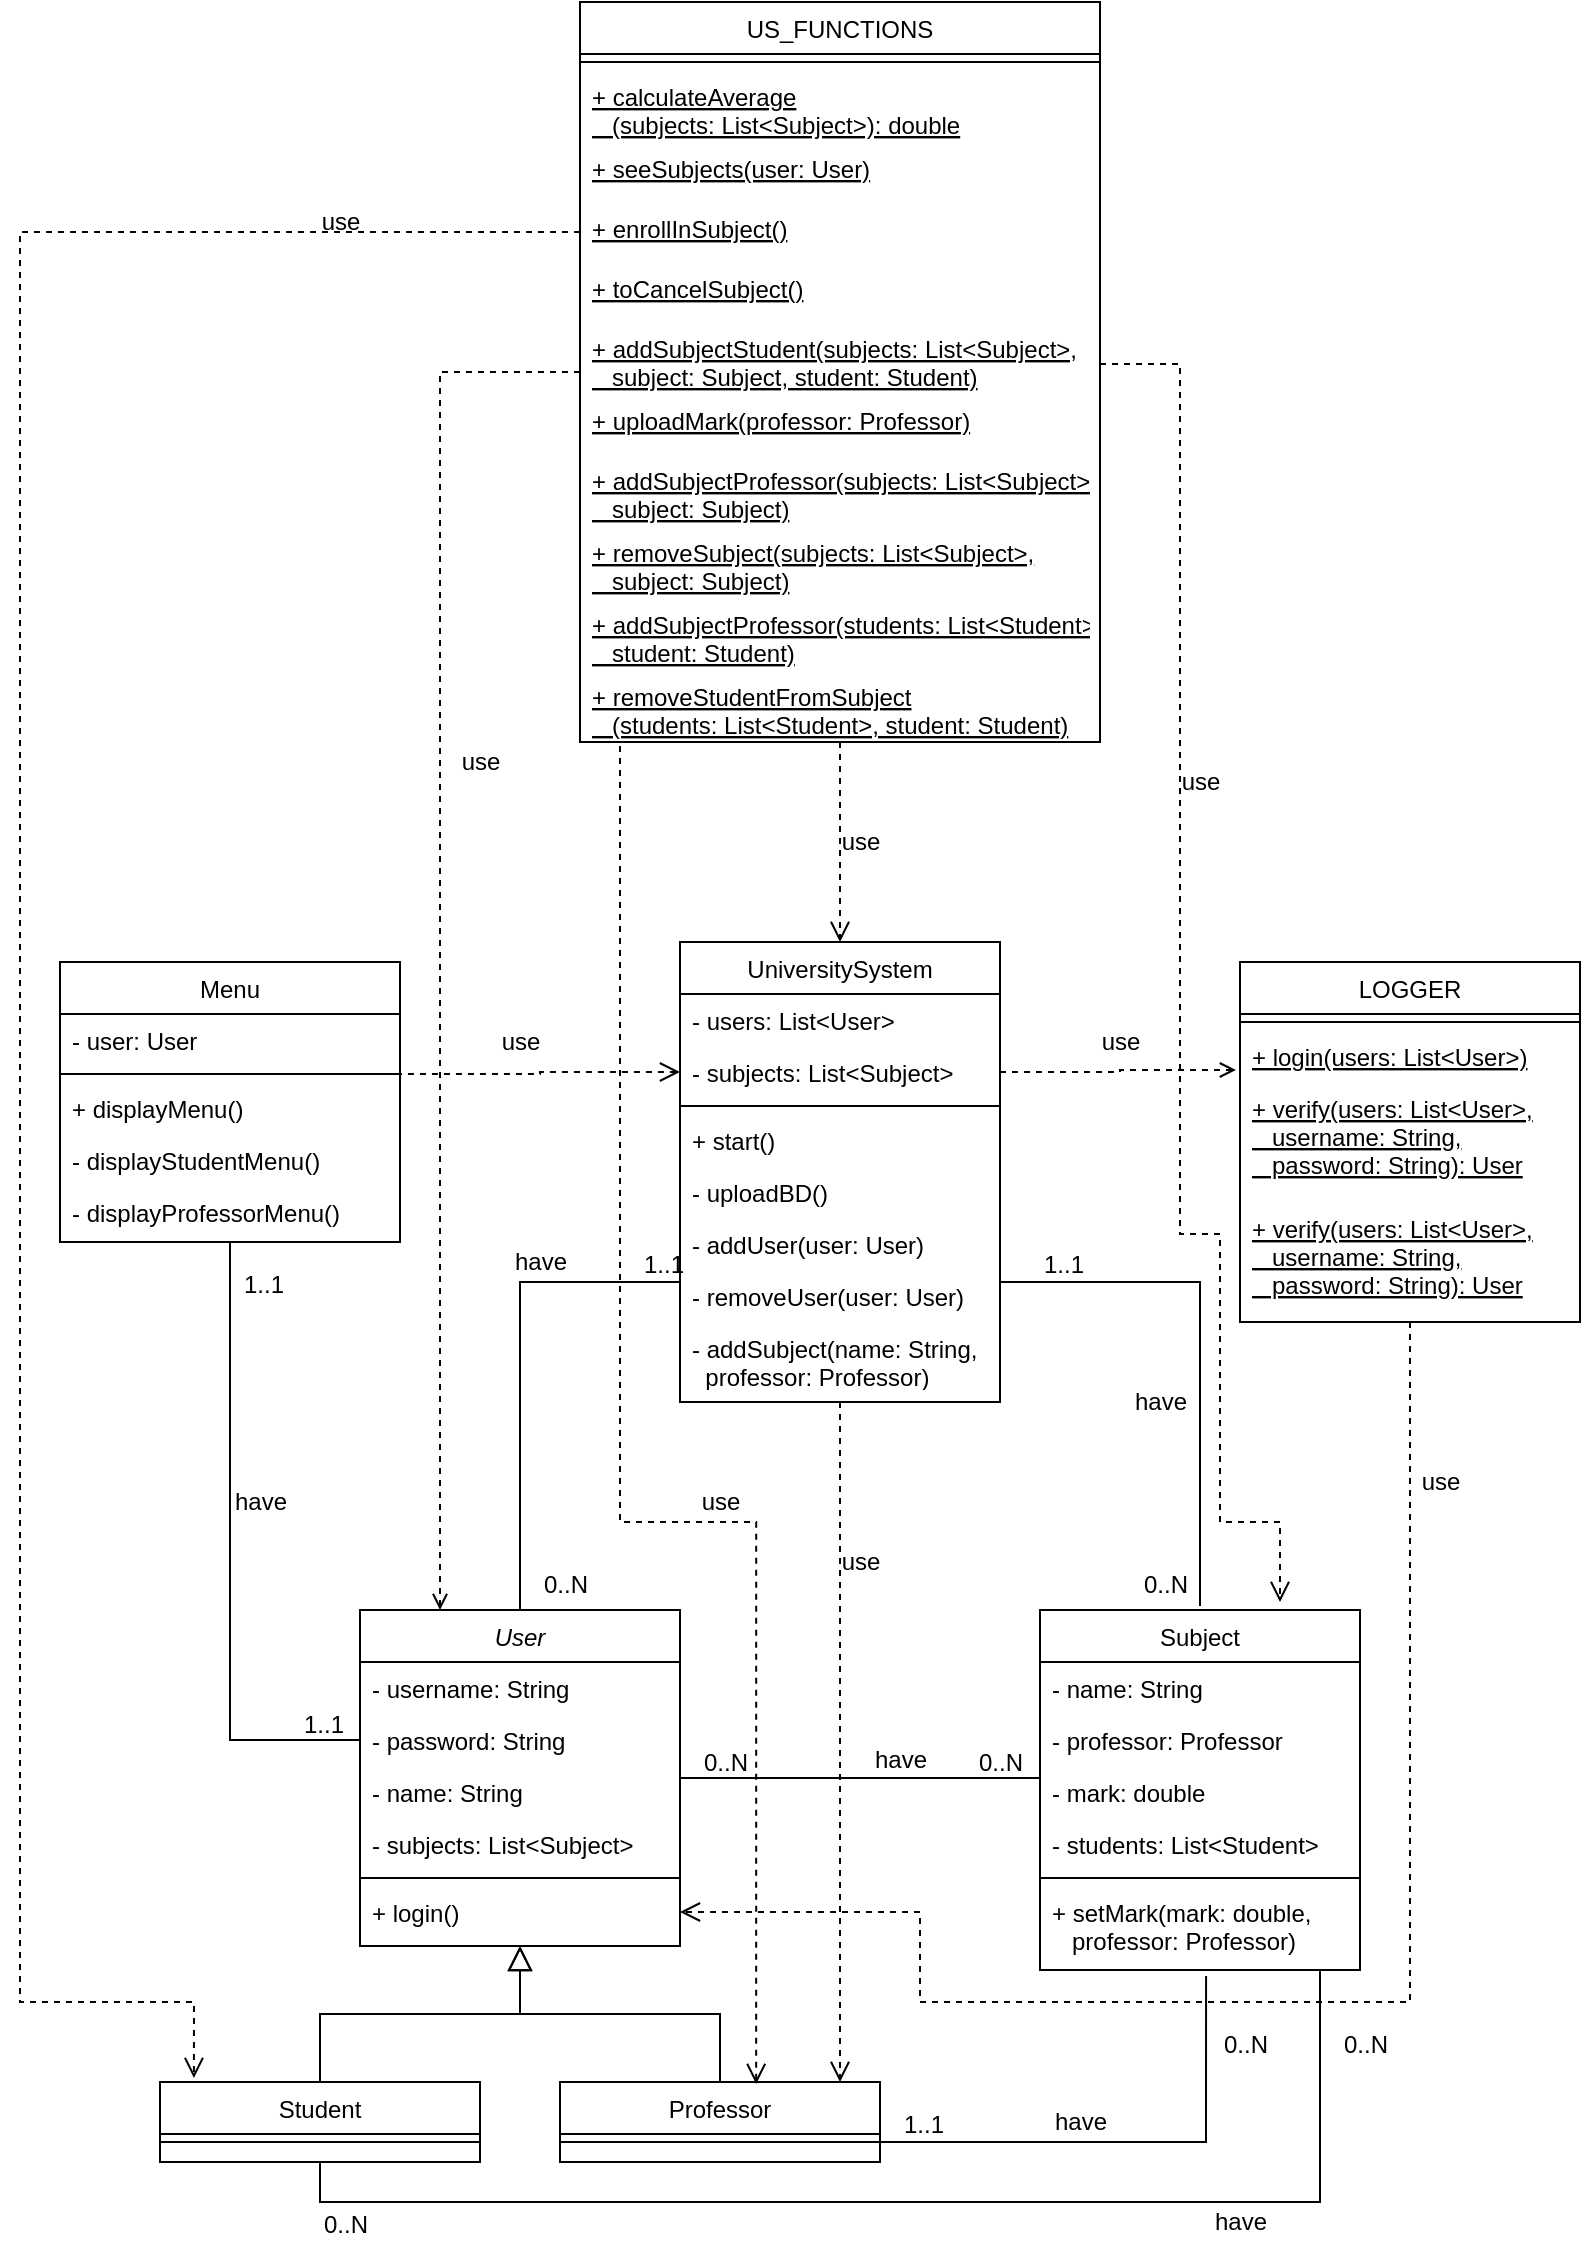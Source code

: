 <mxfile version="20.8.16" type="device"><diagram id="C5RBs43oDa-KdzZeNtuy" name="Page-1"><mxGraphModel dx="1418" dy="868" grid="1" gridSize="10" guides="1" tooltips="1" connect="1" arrows="1" fold="1" page="1" pageScale="1" pageWidth="827" pageHeight="1169" math="0" shadow="0"><root><mxCell id="WIyWlLk6GJQsqaUBKTNV-0"/><mxCell id="WIyWlLk6GJQsqaUBKTNV-1" parent="WIyWlLk6GJQsqaUBKTNV-0"/><mxCell id="zkfFHV4jXpPFQw0GAbJ--0" value="User" style="swimlane;fontStyle=2;align=center;verticalAlign=top;childLayout=stackLayout;horizontal=1;startSize=26;horizontalStack=0;resizeParent=1;resizeLast=0;collapsible=1;marginBottom=0;rounded=0;shadow=0;strokeWidth=1;" parent="WIyWlLk6GJQsqaUBKTNV-1" vertex="1"><mxGeometry x="200" y="844" width="160" height="168" as="geometry"><mxRectangle x="230" y="140" width="160" height="26" as="alternateBounds"/></mxGeometry></mxCell><mxCell id="zkfFHV4jXpPFQw0GAbJ--1" value="- username: String" style="text;align=left;verticalAlign=top;spacingLeft=4;spacingRight=4;overflow=hidden;rotatable=0;points=[[0,0.5],[1,0.5]];portConstraint=eastwest;" parent="zkfFHV4jXpPFQw0GAbJ--0" vertex="1"><mxGeometry y="26" width="160" height="26" as="geometry"/></mxCell><mxCell id="zkfFHV4jXpPFQw0GAbJ--2" value="- password: String" style="text;align=left;verticalAlign=top;spacingLeft=4;spacingRight=4;overflow=hidden;rotatable=0;points=[[0,0.5],[1,0.5]];portConstraint=eastwest;rounded=0;shadow=0;html=0;" parent="zkfFHV4jXpPFQw0GAbJ--0" vertex="1"><mxGeometry y="52" width="160" height="26" as="geometry"/></mxCell><mxCell id="zkfFHV4jXpPFQw0GAbJ--3" value="- name: String&#10;" style="text;align=left;verticalAlign=top;spacingLeft=4;spacingRight=4;overflow=hidden;rotatable=0;points=[[0,0.5],[1,0.5]];portConstraint=eastwest;rounded=0;shadow=0;html=0;" parent="zkfFHV4jXpPFQw0GAbJ--0" vertex="1"><mxGeometry y="78" width="160" height="26" as="geometry"/></mxCell><mxCell id="6Bxnrk5B4uV-XlwCkFkn-5" value="- subjects: List&lt;Subject&gt;&#10;" style="text;align=left;verticalAlign=top;spacingLeft=4;spacingRight=4;overflow=hidden;rotatable=0;points=[[0,0.5],[1,0.5]];portConstraint=eastwest;rounded=0;shadow=0;html=0;" parent="zkfFHV4jXpPFQw0GAbJ--0" vertex="1"><mxGeometry y="104" width="160" height="26" as="geometry"/></mxCell><mxCell id="6Bxnrk5B4uV-XlwCkFkn-3" value="" style="line;html=1;strokeWidth=1;align=left;verticalAlign=middle;spacingTop=-1;spacingLeft=3;spacingRight=3;rotatable=0;labelPosition=right;points=[];portConstraint=eastwest;" parent="zkfFHV4jXpPFQw0GAbJ--0" vertex="1"><mxGeometry y="130" width="160" height="8" as="geometry"/></mxCell><mxCell id="6Bxnrk5B4uV-XlwCkFkn-6" value="+ login()" style="text;align=left;verticalAlign=top;spacingLeft=4;spacingRight=4;overflow=hidden;rotatable=0;points=[[0,0.5],[1,0.5]];portConstraint=eastwest;rounded=0;shadow=0;html=0;" parent="zkfFHV4jXpPFQw0GAbJ--0" vertex="1"><mxGeometry y="138" width="160" height="26" as="geometry"/></mxCell><mxCell id="zkfFHV4jXpPFQw0GAbJ--6" value="Student" style="swimlane;fontStyle=0;align=center;verticalAlign=top;childLayout=stackLayout;horizontal=1;startSize=26;horizontalStack=0;resizeParent=1;resizeLast=0;collapsible=1;marginBottom=0;rounded=0;shadow=0;strokeWidth=1;" parent="WIyWlLk6GJQsqaUBKTNV-1" vertex="1"><mxGeometry x="100" y="1080" width="160" height="40" as="geometry"><mxRectangle x="130" y="380" width="160" height="26" as="alternateBounds"/></mxGeometry></mxCell><mxCell id="zkfFHV4jXpPFQw0GAbJ--9" value="" style="line;html=1;strokeWidth=1;align=left;verticalAlign=middle;spacingTop=-1;spacingLeft=3;spacingRight=3;rotatable=0;labelPosition=right;points=[];portConstraint=eastwest;" parent="zkfFHV4jXpPFQw0GAbJ--6" vertex="1"><mxGeometry y="26" width="160" height="8" as="geometry"/></mxCell><mxCell id="zkfFHV4jXpPFQw0GAbJ--12" value="" style="endArrow=block;endSize=10;endFill=0;shadow=0;strokeWidth=1;rounded=0;edgeStyle=elbowEdgeStyle;elbow=vertical;" parent="WIyWlLk6GJQsqaUBKTNV-1" source="zkfFHV4jXpPFQw0GAbJ--6" target="zkfFHV4jXpPFQw0GAbJ--0" edge="1"><mxGeometry width="160" relative="1" as="geometry"><mxPoint x="200" y="963" as="sourcePoint"/><mxPoint x="200" y="963" as="targetPoint"/></mxGeometry></mxCell><mxCell id="zkfFHV4jXpPFQw0GAbJ--13" value="Professor" style="swimlane;fontStyle=0;align=center;verticalAlign=top;childLayout=stackLayout;horizontal=1;startSize=26;horizontalStack=0;resizeParent=1;resizeLast=0;collapsible=1;marginBottom=0;rounded=0;shadow=0;strokeWidth=1;" parent="WIyWlLk6GJQsqaUBKTNV-1" vertex="1"><mxGeometry x="300" y="1080" width="160" height="40" as="geometry"><mxRectangle x="340" y="380" width="170" height="26" as="alternateBounds"/></mxGeometry></mxCell><mxCell id="zkfFHV4jXpPFQw0GAbJ--15" value="" style="line;html=1;strokeWidth=1;align=left;verticalAlign=middle;spacingTop=-1;spacingLeft=3;spacingRight=3;rotatable=0;labelPosition=right;points=[];portConstraint=eastwest;" parent="zkfFHV4jXpPFQw0GAbJ--13" vertex="1"><mxGeometry y="26" width="160" height="8" as="geometry"/></mxCell><mxCell id="zkfFHV4jXpPFQw0GAbJ--16" value="" style="endArrow=block;endSize=10;endFill=0;shadow=0;strokeWidth=1;rounded=0;edgeStyle=elbowEdgeStyle;elbow=vertical;" parent="WIyWlLk6GJQsqaUBKTNV-1" source="zkfFHV4jXpPFQw0GAbJ--13" target="zkfFHV4jXpPFQw0GAbJ--0" edge="1"><mxGeometry width="160" relative="1" as="geometry"><mxPoint x="210" y="1133" as="sourcePoint"/><mxPoint x="310" y="1031" as="targetPoint"/></mxGeometry></mxCell><mxCell id="WGn4PvrAfzafkEVFUzkU-95" style="edgeStyle=orthogonalEdgeStyle;rounded=0;orthogonalLoop=1;jettySize=auto;html=1;entryX=1;entryY=0.75;entryDx=0;entryDy=0;strokeWidth=1;endArrow=none;endFill=0;endSize=8;exitX=0.519;exitY=1.071;exitDx=0;exitDy=0;exitPerimeter=0;" parent="WIyWlLk6GJQsqaUBKTNV-1" source="WGn4PvrAfzafkEVFUzkU-47" target="zkfFHV4jXpPFQw0GAbJ--13" edge="1"><mxGeometry relative="1" as="geometry"><Array as="points"><mxPoint x="623" y="1110"/></Array></mxGeometry></mxCell><mxCell id="WGn4PvrAfzafkEVFUzkU-98" style="edgeStyle=orthogonalEdgeStyle;rounded=0;orthogonalLoop=1;jettySize=auto;html=1;entryX=0.5;entryY=1;entryDx=0;entryDy=0;strokeWidth=1;endArrow=none;endFill=0;endSize=8;" parent="WIyWlLk6GJQsqaUBKTNV-1" source="zkfFHV4jXpPFQw0GAbJ--17" target="zkfFHV4jXpPFQw0GAbJ--6" edge="1"><mxGeometry relative="1" as="geometry"><Array as="points"><mxPoint x="680" y="1140"/><mxPoint x="180" y="1140"/></Array></mxGeometry></mxCell><mxCell id="zkfFHV4jXpPFQw0GAbJ--17" value="Subject" style="swimlane;fontStyle=0;align=center;verticalAlign=top;childLayout=stackLayout;horizontal=1;startSize=26;horizontalStack=0;resizeParent=1;resizeLast=0;collapsible=1;marginBottom=0;rounded=0;shadow=0;strokeWidth=1;" parent="WIyWlLk6GJQsqaUBKTNV-1" vertex="1"><mxGeometry x="540" y="844" width="160" height="180" as="geometry"><mxRectangle x="550" y="140" width="160" height="26" as="alternateBounds"/></mxGeometry></mxCell><mxCell id="6Bxnrk5B4uV-XlwCkFkn-8" value="- name: String&#10;" style="text;align=left;verticalAlign=top;spacingLeft=4;spacingRight=4;overflow=hidden;rotatable=0;points=[[0,0.5],[1,0.5]];portConstraint=eastwest;rounded=0;shadow=0;html=0;" parent="zkfFHV4jXpPFQw0GAbJ--17" vertex="1"><mxGeometry y="26" width="160" height="26" as="geometry"/></mxCell><mxCell id="6Bxnrk5B4uV-XlwCkFkn-9" value="- professor: Professor" style="text;align=left;verticalAlign=top;spacingLeft=4;spacingRight=4;overflow=hidden;rotatable=0;points=[[0,0.5],[1,0.5]];portConstraint=eastwest;rounded=0;shadow=0;html=0;" parent="zkfFHV4jXpPFQw0GAbJ--17" vertex="1"><mxGeometry y="52" width="160" height="26" as="geometry"/></mxCell><mxCell id="6Bxnrk5B4uV-XlwCkFkn-11" value="- mark: double&#10;" style="text;align=left;verticalAlign=top;spacingLeft=4;spacingRight=4;overflow=hidden;rotatable=0;points=[[0,0.5],[1,0.5]];portConstraint=eastwest;rounded=0;shadow=0;html=0;" parent="zkfFHV4jXpPFQw0GAbJ--17" vertex="1"><mxGeometry y="78" width="160" height="26" as="geometry"/></mxCell><mxCell id="6Bxnrk5B4uV-XlwCkFkn-10" value="- students: List&lt;Student&gt;&#10;" style="text;align=left;verticalAlign=top;spacingLeft=4;spacingRight=4;overflow=hidden;rotatable=0;points=[[0,0.5],[1,0.5]];portConstraint=eastwest;rounded=0;shadow=0;html=0;" parent="zkfFHV4jXpPFQw0GAbJ--17" vertex="1"><mxGeometry y="104" width="160" height="26" as="geometry"/></mxCell><mxCell id="zkfFHV4jXpPFQw0GAbJ--23" value="" style="line;html=1;strokeWidth=1;align=left;verticalAlign=middle;spacingTop=-1;spacingLeft=3;spacingRight=3;rotatable=0;labelPosition=right;points=[];portConstraint=eastwest;" parent="zkfFHV4jXpPFQw0GAbJ--17" vertex="1"><mxGeometry y="130" width="160" height="8" as="geometry"/></mxCell><mxCell id="WGn4PvrAfzafkEVFUzkU-47" value="+ setMark(mark: double,&#10;   professor: Professor)" style="text;align=left;verticalAlign=top;spacingLeft=4;spacingRight=4;overflow=hidden;rotatable=0;points=[[0,0.5],[1,0.5]];portConstraint=eastwest;rounded=0;shadow=0;html=0;" parent="zkfFHV4jXpPFQw0GAbJ--17" vertex="1"><mxGeometry y="138" width="160" height="42" as="geometry"/></mxCell><mxCell id="zkfFHV4jXpPFQw0GAbJ--26" value="" style="endArrow=none;shadow=0;strokeWidth=1;rounded=0;endFill=0;edgeStyle=elbowEdgeStyle;elbow=vertical;" parent="WIyWlLk6GJQsqaUBKTNV-1" source="zkfFHV4jXpPFQw0GAbJ--0" target="zkfFHV4jXpPFQw0GAbJ--17" edge="1"><mxGeometry x="0.5" y="41" relative="1" as="geometry"><mxPoint x="380" y="952" as="sourcePoint"/><mxPoint x="540" y="952" as="targetPoint"/><mxPoint x="-40" y="32" as="offset"/></mxGeometry></mxCell><mxCell id="zkfFHV4jXpPFQw0GAbJ--27" value="0..N" style="resizable=0;align=left;verticalAlign=bottom;labelBackgroundColor=none;fontSize=12;" parent="zkfFHV4jXpPFQw0GAbJ--26" connectable="0" vertex="1"><mxGeometry x="-1" relative="1" as="geometry"><mxPoint x="10" y="1" as="offset"/></mxGeometry></mxCell><mxCell id="zkfFHV4jXpPFQw0GAbJ--28" value="0..N" style="resizable=0;align=right;verticalAlign=bottom;labelBackgroundColor=none;fontSize=12;" parent="zkfFHV4jXpPFQw0GAbJ--26" connectable="0" vertex="1"><mxGeometry x="1" relative="1" as="geometry"><mxPoint x="-7" y="1" as="offset"/></mxGeometry></mxCell><mxCell id="zkfFHV4jXpPFQw0GAbJ--29" value="have" style="text;html=1;resizable=0;points=[];;align=center;verticalAlign=middle;labelBackgroundColor=none;rounded=0;shadow=0;strokeWidth=1;fontSize=12;" parent="zkfFHV4jXpPFQw0GAbJ--26" vertex="1" connectable="0"><mxGeometry x="0.5" y="49" relative="1" as="geometry"><mxPoint x="-25" y="40" as="offset"/></mxGeometry></mxCell><mxCell id="WGn4PvrAfzafkEVFUzkU-50" style="edgeStyle=orthogonalEdgeStyle;rounded=0;orthogonalLoop=1;jettySize=auto;html=1;endArrow=none;endFill=0;" parent="WIyWlLk6GJQsqaUBKTNV-1" source="WGn4PvrAfzafkEVFUzkU-0" target="zkfFHV4jXpPFQw0GAbJ--0" edge="1"><mxGeometry relative="1" as="geometry"><Array as="points"><mxPoint x="280" y="680"/></Array></mxGeometry></mxCell><mxCell id="WGn4PvrAfzafkEVFUzkU-51" style="edgeStyle=orthogonalEdgeStyle;rounded=0;orthogonalLoop=1;jettySize=auto;html=1;endArrow=none;endFill=0;" parent="WIyWlLk6GJQsqaUBKTNV-1" source="WGn4PvrAfzafkEVFUzkU-0" edge="1"><mxGeometry relative="1" as="geometry"><mxPoint x="620" y="842" as="targetPoint"/><Array as="points"><mxPoint x="620" y="680"/><mxPoint x="620" y="842"/></Array></mxGeometry></mxCell><mxCell id="WGn4PvrAfzafkEVFUzkU-80" style="edgeStyle=orthogonalEdgeStyle;rounded=0;orthogonalLoop=1;jettySize=auto;html=1;endArrow=open;endFill=0;dashed=1;endSize=8;" parent="WIyWlLk6GJQsqaUBKTNV-1" source="WGn4PvrAfzafkEVFUzkU-0" edge="1"><mxGeometry relative="1" as="geometry"><mxPoint x="440" y="1080" as="targetPoint"/></mxGeometry></mxCell><mxCell id="WGn4PvrAfzafkEVFUzkU-0" value="UniversitySystem" style="swimlane;fontStyle=0;align=center;verticalAlign=top;childLayout=stackLayout;horizontal=1;startSize=26;horizontalStack=0;resizeParent=1;resizeLast=0;collapsible=1;marginBottom=0;rounded=0;shadow=0;strokeWidth=1;" parent="WIyWlLk6GJQsqaUBKTNV-1" vertex="1"><mxGeometry x="360" y="510" width="160" height="230" as="geometry"><mxRectangle x="550" y="140" width="160" height="26" as="alternateBounds"/></mxGeometry></mxCell><mxCell id="WGn4PvrAfzafkEVFUzkU-1" value="- users: List&lt;User&gt;&#10;" style="text;align=left;verticalAlign=top;spacingLeft=4;spacingRight=4;overflow=hidden;rotatable=0;points=[[0,0.5],[1,0.5]];portConstraint=eastwest;rounded=0;shadow=0;html=0;" parent="WGn4PvrAfzafkEVFUzkU-0" vertex="1"><mxGeometry y="26" width="160" height="26" as="geometry"/></mxCell><mxCell id="WGn4PvrAfzafkEVFUzkU-4" value="- subjects: List&lt;Subject&gt;&#10;" style="text;align=left;verticalAlign=top;spacingLeft=4;spacingRight=4;overflow=hidden;rotatable=0;points=[[0,0.5],[1,0.5]];portConstraint=eastwest;rounded=0;shadow=0;html=0;" parent="WGn4PvrAfzafkEVFUzkU-0" vertex="1"><mxGeometry y="52" width="160" height="26" as="geometry"/></mxCell><mxCell id="WGn4PvrAfzafkEVFUzkU-5" value="" style="line;html=1;strokeWidth=1;align=left;verticalAlign=middle;spacingTop=-1;spacingLeft=3;spacingRight=3;rotatable=0;labelPosition=right;points=[];portConstraint=eastwest;" parent="WGn4PvrAfzafkEVFUzkU-0" vertex="1"><mxGeometry y="78" width="160" height="8" as="geometry"/></mxCell><mxCell id="WGn4PvrAfzafkEVFUzkU-6" value="+ start()" style="text;align=left;verticalAlign=top;spacingLeft=4;spacingRight=4;overflow=hidden;rotatable=0;points=[[0,0.5],[1,0.5]];portConstraint=eastwest;rounded=0;shadow=0;html=0;" parent="WGn4PvrAfzafkEVFUzkU-0" vertex="1"><mxGeometry y="86" width="160" height="26" as="geometry"/></mxCell><mxCell id="WGn4PvrAfzafkEVFUzkU-7" value="- uploadBD()" style="text;align=left;verticalAlign=top;spacingLeft=4;spacingRight=4;overflow=hidden;rotatable=0;points=[[0,0.5],[1,0.5]];portConstraint=eastwest;rounded=0;shadow=0;html=0;" parent="WGn4PvrAfzafkEVFUzkU-0" vertex="1"><mxGeometry y="112" width="160" height="26" as="geometry"/></mxCell><mxCell id="WGn4PvrAfzafkEVFUzkU-8" value="- addUser(user: User)" style="text;align=left;verticalAlign=top;spacingLeft=4;spacingRight=4;overflow=hidden;rotatable=0;points=[[0,0.5],[1,0.5]];portConstraint=eastwest;rounded=0;shadow=0;html=0;" parent="WGn4PvrAfzafkEVFUzkU-0" vertex="1"><mxGeometry y="138" width="160" height="26" as="geometry"/></mxCell><mxCell id="WGn4PvrAfzafkEVFUzkU-9" value="- removeUser(user: User)" style="text;align=left;verticalAlign=top;spacingLeft=4;spacingRight=4;overflow=hidden;rotatable=0;points=[[0,0.5],[1,0.5]];portConstraint=eastwest;rounded=0;shadow=0;html=0;" parent="WGn4PvrAfzafkEVFUzkU-0" vertex="1"><mxGeometry y="164" width="160" height="26" as="geometry"/></mxCell><mxCell id="WGn4PvrAfzafkEVFUzkU-10" value="- addSubject(name: String, &#10;  professor: Professor)" style="text;align=left;verticalAlign=top;spacingLeft=4;spacingRight=4;overflow=hidden;rotatable=0;points=[[0,0.5],[1,0.5]];portConstraint=eastwest;rounded=0;shadow=0;html=0;" parent="WGn4PvrAfzafkEVFUzkU-0" vertex="1"><mxGeometry y="190" width="160" height="30" as="geometry"/></mxCell><mxCell id="WGn4PvrAfzafkEVFUzkU-59" style="edgeStyle=orthogonalEdgeStyle;rounded=0;orthogonalLoop=1;jettySize=auto;html=1;dashed=1;endArrow=open;endFill=0;endSize=8;" parent="WIyWlLk6GJQsqaUBKTNV-1" source="WGn4PvrAfzafkEVFUzkU-11" target="WGn4PvrAfzafkEVFUzkU-0" edge="1"><mxGeometry relative="1" as="geometry"/></mxCell><mxCell id="WGn4PvrAfzafkEVFUzkU-65" style="edgeStyle=orthogonalEdgeStyle;rounded=0;orthogonalLoop=1;jettySize=auto;html=1;entryX=0.25;entryY=0;entryDx=0;entryDy=0;dashed=1;endArrow=open;endFill=0;" parent="WIyWlLk6GJQsqaUBKTNV-1" source="WGn4PvrAfzafkEVFUzkU-11" target="zkfFHV4jXpPFQw0GAbJ--0" edge="1"><mxGeometry relative="1" as="geometry"><Array as="points"><mxPoint x="240" y="225"/></Array></mxGeometry></mxCell><mxCell id="WGn4PvrAfzafkEVFUzkU-11" value="US_FUNCTIONS" style="swimlane;fontStyle=0;align=center;verticalAlign=top;childLayout=stackLayout;horizontal=1;startSize=26;horizontalStack=0;resizeParent=1;resizeLast=0;collapsible=1;marginBottom=0;rounded=0;shadow=0;strokeWidth=1;" parent="WIyWlLk6GJQsqaUBKTNV-1" vertex="1"><mxGeometry x="310" y="40" width="260" height="370" as="geometry"><mxRectangle x="550" y="140" width="160" height="26" as="alternateBounds"/></mxGeometry></mxCell><mxCell id="WGn4PvrAfzafkEVFUzkU-14" value="" style="line;html=1;strokeWidth=1;align=left;verticalAlign=middle;spacingTop=-1;spacingLeft=3;spacingRight=3;rotatable=0;labelPosition=right;points=[];portConstraint=eastwest;" parent="WGn4PvrAfzafkEVFUzkU-11" vertex="1"><mxGeometry y="26" width="260" height="8" as="geometry"/></mxCell><mxCell id="WGn4PvrAfzafkEVFUzkU-15" value="+ calculateAverage&#10;   (subjects: List&lt;Subject&gt;): double" style="text;align=left;verticalAlign=top;spacingLeft=4;spacingRight=4;overflow=hidden;rotatable=0;points=[[0,0.5],[1,0.5]];portConstraint=eastwest;rounded=0;shadow=0;html=0;fontStyle=4" parent="WGn4PvrAfzafkEVFUzkU-11" vertex="1"><mxGeometry y="34" width="260" height="36" as="geometry"/></mxCell><mxCell id="WGn4PvrAfzafkEVFUzkU-38" value="+ seeSubjects(user: User)" style="text;align=left;verticalAlign=top;spacingLeft=4;spacingRight=4;overflow=hidden;rotatable=0;points=[[0,0.5],[1,0.5]];portConstraint=eastwest;rounded=0;shadow=0;html=0;fontStyle=4" parent="WGn4PvrAfzafkEVFUzkU-11" vertex="1"><mxGeometry y="70" width="260" height="30" as="geometry"/></mxCell><mxCell id="WGn4PvrAfzafkEVFUzkU-39" value="+ enrollInSubject()" style="text;align=left;verticalAlign=top;spacingLeft=4;spacingRight=4;overflow=hidden;rotatable=0;points=[[0,0.5],[1,0.5]];portConstraint=eastwest;rounded=0;shadow=0;html=0;fontStyle=4" parent="WGn4PvrAfzafkEVFUzkU-11" vertex="1"><mxGeometry y="100" width="260" height="30" as="geometry"/></mxCell><mxCell id="WGn4PvrAfzafkEVFUzkU-40" value="+ toCancelSubject()" style="text;align=left;verticalAlign=top;spacingLeft=4;spacingRight=4;overflow=hidden;rotatable=0;points=[[0,0.5],[1,0.5]];portConstraint=eastwest;rounded=0;shadow=0;html=0;fontStyle=4" parent="WGn4PvrAfzafkEVFUzkU-11" vertex="1"><mxGeometry y="130" width="260" height="30" as="geometry"/></mxCell><mxCell id="WGn4PvrAfzafkEVFUzkU-41" value="+ addSubjectStudent(subjects: List&lt;Subject&gt;,&#10;   subject: Subject, student: Student)" style="text;align=left;verticalAlign=top;spacingLeft=4;spacingRight=4;overflow=hidden;rotatable=0;points=[[0,0.5],[1,0.5]];portConstraint=eastwest;rounded=0;shadow=0;html=0;fontStyle=4" parent="WGn4PvrAfzafkEVFUzkU-11" vertex="1"><mxGeometry y="160" width="260" height="36" as="geometry"/></mxCell><mxCell id="WGn4PvrAfzafkEVFUzkU-42" value="+ uploadMark(professor: Professor)" style="text;align=left;verticalAlign=top;spacingLeft=4;spacingRight=4;overflow=hidden;rotatable=0;points=[[0,0.5],[1,0.5]];portConstraint=eastwest;rounded=0;shadow=0;html=0;fontStyle=4" parent="WGn4PvrAfzafkEVFUzkU-11" vertex="1"><mxGeometry y="196" width="260" height="30" as="geometry"/></mxCell><mxCell id="WGn4PvrAfzafkEVFUzkU-43" value="+ addSubjectProfessor(subjects: List&lt;Subject&gt;,&#10;   subject: Subject)" style="text;align=left;verticalAlign=top;spacingLeft=4;spacingRight=4;overflow=hidden;rotatable=0;points=[[0,0.5],[1,0.5]];portConstraint=eastwest;rounded=0;shadow=0;html=0;fontStyle=4" parent="WGn4PvrAfzafkEVFUzkU-11" vertex="1"><mxGeometry y="226" width="260" height="36" as="geometry"/></mxCell><mxCell id="WGn4PvrAfzafkEVFUzkU-45" value="+ removeSubject(subjects: List&lt;Subject&gt;,&#10;   subject: Subject)" style="text;align=left;verticalAlign=top;spacingLeft=4;spacingRight=4;overflow=hidden;rotatable=0;points=[[0,0.5],[1,0.5]];portConstraint=eastwest;rounded=0;shadow=0;html=0;fontStyle=4" parent="WGn4PvrAfzafkEVFUzkU-11" vertex="1"><mxGeometry y="262" width="260" height="36" as="geometry"/></mxCell><mxCell id="WGn4PvrAfzafkEVFUzkU-44" value="+ addSubjectProfessor(students: List&lt;Student&gt;,&#10;   student: Student)" style="text;align=left;verticalAlign=top;spacingLeft=4;spacingRight=4;overflow=hidden;rotatable=0;points=[[0,0.5],[1,0.5]];portConstraint=eastwest;rounded=0;shadow=0;html=0;fontStyle=4" parent="WGn4PvrAfzafkEVFUzkU-11" vertex="1"><mxGeometry y="298" width="260" height="36" as="geometry"/></mxCell><mxCell id="WGn4PvrAfzafkEVFUzkU-46" value="+ removeStudentFromSubject&#10;   (students: List&lt;Student&gt;, student: Student)" style="text;align=left;verticalAlign=top;spacingLeft=4;spacingRight=4;overflow=hidden;rotatable=0;points=[[0,0.5],[1,0.5]];portConstraint=eastwest;rounded=0;shadow=0;html=0;fontStyle=4" parent="WGn4PvrAfzafkEVFUzkU-11" vertex="1"><mxGeometry y="334" width="260" height="36" as="geometry"/></mxCell><mxCell id="WGn4PvrAfzafkEVFUzkU-93" style="edgeStyle=orthogonalEdgeStyle;rounded=0;orthogonalLoop=1;jettySize=auto;html=1;entryX=1;entryY=0.5;entryDx=0;entryDy=0;dashed=1;strokeWidth=1;endArrow=open;endFill=0;endSize=8;" parent="WIyWlLk6GJQsqaUBKTNV-1" source="WGn4PvrAfzafkEVFUzkU-21" target="6Bxnrk5B4uV-XlwCkFkn-6" edge="1"><mxGeometry relative="1" as="geometry"><Array as="points"><mxPoint x="725" y="1040"/><mxPoint x="480" y="1040"/><mxPoint x="480" y="995"/></Array></mxGeometry></mxCell><mxCell id="WGn4PvrAfzafkEVFUzkU-21" value="LOGGER" style="swimlane;fontStyle=0;align=center;verticalAlign=top;childLayout=stackLayout;horizontal=1;startSize=26;horizontalStack=0;resizeParent=1;resizeLast=0;collapsible=1;marginBottom=0;rounded=0;shadow=0;strokeWidth=1;" parent="WIyWlLk6GJQsqaUBKTNV-1" vertex="1"><mxGeometry x="640" y="520" width="170" height="180" as="geometry"><mxRectangle x="550" y="140" width="160" height="26" as="alternateBounds"/></mxGeometry></mxCell><mxCell id="WGn4PvrAfzafkEVFUzkU-22" value="" style="line;html=1;strokeWidth=1;align=left;verticalAlign=middle;spacingTop=-1;spacingLeft=3;spacingRight=3;rotatable=0;labelPosition=right;points=[];portConstraint=eastwest;" parent="WGn4PvrAfzafkEVFUzkU-21" vertex="1"><mxGeometry y="26" width="170" height="8" as="geometry"/></mxCell><mxCell id="WGn4PvrAfzafkEVFUzkU-23" value="+ login(users: List&lt;User&gt;)" style="text;align=left;verticalAlign=top;spacingLeft=4;spacingRight=4;overflow=hidden;rotatable=0;points=[[0,0.5],[1,0.5]];portConstraint=eastwest;rounded=0;shadow=0;html=0;fontStyle=4" parent="WGn4PvrAfzafkEVFUzkU-21" vertex="1"><mxGeometry y="34" width="170" height="26" as="geometry"/></mxCell><mxCell id="WGn4PvrAfzafkEVFUzkU-92" value="+ verify(users: List&lt;User&gt;,&#10;   username: String, &#10;   password: String): User" style="text;align=left;verticalAlign=top;spacingLeft=4;spacingRight=4;overflow=hidden;rotatable=0;points=[[0,0.5],[1,0.5]];portConstraint=eastwest;rounded=0;shadow=0;html=0;fontStyle=4" parent="WGn4PvrAfzafkEVFUzkU-21" vertex="1"><mxGeometry y="60" width="170" height="60" as="geometry"/></mxCell><mxCell id="WGn4PvrAfzafkEVFUzkU-24" value="+ verify(users: List&lt;User&gt;,&#10;   username: String, &#10;   password: String): User" style="text;align=left;verticalAlign=top;spacingLeft=4;spacingRight=4;overflow=hidden;rotatable=0;points=[[0,0.5],[1,0.5]];portConstraint=eastwest;rounded=0;shadow=0;html=0;fontStyle=4" parent="WGn4PvrAfzafkEVFUzkU-21" vertex="1"><mxGeometry y="120" width="170" height="60" as="geometry"/></mxCell><mxCell id="WGn4PvrAfzafkEVFUzkU-76" style="edgeStyle=orthogonalEdgeStyle;rounded=0;orthogonalLoop=1;jettySize=auto;html=1;entryX=0;entryY=0.5;entryDx=0;entryDy=0;endArrow=none;endFill=0;" parent="WIyWlLk6GJQsqaUBKTNV-1" source="WGn4PvrAfzafkEVFUzkU-29" target="zkfFHV4jXpPFQw0GAbJ--2" edge="1"><mxGeometry relative="1" as="geometry"/></mxCell><mxCell id="WGn4PvrAfzafkEVFUzkU-29" value="Menu" style="swimlane;fontStyle=0;align=center;verticalAlign=top;childLayout=stackLayout;horizontal=1;startSize=26;horizontalStack=0;resizeParent=1;resizeLast=0;collapsible=1;marginBottom=0;rounded=0;shadow=0;strokeWidth=1;" parent="WIyWlLk6GJQsqaUBKTNV-1" vertex="1"><mxGeometry x="50" y="520" width="170" height="140" as="geometry"><mxRectangle x="550" y="140" width="160" height="26" as="alternateBounds"/></mxGeometry></mxCell><mxCell id="WGn4PvrAfzafkEVFUzkU-30" value="- user: User&#10;" style="text;align=left;verticalAlign=top;spacingLeft=4;spacingRight=4;overflow=hidden;rotatable=0;points=[[0,0.5],[1,0.5]];portConstraint=eastwest;rounded=0;shadow=0;html=0;" parent="WGn4PvrAfzafkEVFUzkU-29" vertex="1"><mxGeometry y="26" width="170" height="26" as="geometry"/></mxCell><mxCell id="WGn4PvrAfzafkEVFUzkU-32" value="" style="line;html=1;strokeWidth=1;align=left;verticalAlign=middle;spacingTop=-1;spacingLeft=3;spacingRight=3;rotatable=0;labelPosition=right;points=[];portConstraint=eastwest;" parent="WGn4PvrAfzafkEVFUzkU-29" vertex="1"><mxGeometry y="52" width="170" height="8" as="geometry"/></mxCell><mxCell id="WGn4PvrAfzafkEVFUzkU-33" value="+ displayMenu()" style="text;align=left;verticalAlign=top;spacingLeft=4;spacingRight=4;overflow=hidden;rotatable=0;points=[[0,0.5],[1,0.5]];portConstraint=eastwest;rounded=0;shadow=0;html=0;" parent="WGn4PvrAfzafkEVFUzkU-29" vertex="1"><mxGeometry y="60" width="170" height="26" as="geometry"/></mxCell><mxCell id="WGn4PvrAfzafkEVFUzkU-34" value="- displayStudentMenu()" style="text;align=left;verticalAlign=top;spacingLeft=4;spacingRight=4;overflow=hidden;rotatable=0;points=[[0,0.5],[1,0.5]];portConstraint=eastwest;rounded=0;shadow=0;html=0;" parent="WGn4PvrAfzafkEVFUzkU-29" vertex="1"><mxGeometry y="86" width="170" height="26" as="geometry"/></mxCell><mxCell id="WGn4PvrAfzafkEVFUzkU-35" value="- displayProfessorMenu()" style="text;align=left;verticalAlign=top;spacingLeft=4;spacingRight=4;overflow=hidden;rotatable=0;points=[[0,0.5],[1,0.5]];portConstraint=eastwest;rounded=0;shadow=0;html=0;" parent="WGn4PvrAfzafkEVFUzkU-29" vertex="1"><mxGeometry y="112" width="170" height="26" as="geometry"/></mxCell><mxCell id="WGn4PvrAfzafkEVFUzkU-52" value="0..N" style="resizable=0;align=left;verticalAlign=bottom;labelBackgroundColor=none;fontSize=12;" parent="WIyWlLk6GJQsqaUBKTNV-1" connectable="0" vertex="1"><mxGeometry x="290" y="840" as="geometry"/></mxCell><mxCell id="WGn4PvrAfzafkEVFUzkU-53" value="0..N" style="resizable=0;align=left;verticalAlign=bottom;labelBackgroundColor=none;fontSize=12;" parent="WIyWlLk6GJQsqaUBKTNV-1" connectable="0" vertex="1"><mxGeometry x="590" y="840" as="geometry"/></mxCell><mxCell id="WGn4PvrAfzafkEVFUzkU-54" value="1..1" style="resizable=0;align=left;verticalAlign=bottom;labelBackgroundColor=none;fontSize=12;" parent="WIyWlLk6GJQsqaUBKTNV-1" connectable="0" vertex="1"><mxGeometry x="340" y="680" as="geometry"/></mxCell><mxCell id="WGn4PvrAfzafkEVFUzkU-55" value="1..1" style="resizable=0;align=left;verticalAlign=bottom;labelBackgroundColor=none;fontSize=12;" parent="WIyWlLk6GJQsqaUBKTNV-1" connectable="0" vertex="1"><mxGeometry x="540" y="680" as="geometry"/></mxCell><mxCell id="WGn4PvrAfzafkEVFUzkU-56" style="edgeStyle=orthogonalEdgeStyle;rounded=0;orthogonalLoop=1;jettySize=auto;html=1;endArrow=open;endFill=0;entryX=-0.012;entryY=0.769;entryDx=0;entryDy=0;dashed=1;entryPerimeter=0;" parent="WIyWlLk6GJQsqaUBKTNV-1" source="WGn4PvrAfzafkEVFUzkU-4" target="WGn4PvrAfzafkEVFUzkU-23" edge="1"><mxGeometry relative="1" as="geometry"><mxPoint x="640" y="575.008" as="targetPoint"/></mxGeometry></mxCell><mxCell id="WGn4PvrAfzafkEVFUzkU-57" style="edgeStyle=orthogonalEdgeStyle;rounded=0;orthogonalLoop=1;jettySize=auto;html=1;endArrow=open;endFill=0;entryX=0;entryY=0.5;entryDx=0;entryDy=0;dashed=1;exitX=0.988;exitY=-0.154;exitDx=0;exitDy=0;exitPerimeter=0;endSize=8;" parent="WIyWlLk6GJQsqaUBKTNV-1" source="WGn4PvrAfzafkEVFUzkU-33" target="WGn4PvrAfzafkEVFUzkU-4" edge="1"><mxGeometry relative="1" as="geometry"><mxPoint x="330" y="579.498" as="targetPoint"/><mxPoint x="220" y="575" as="sourcePoint"/><Array as="points"><mxPoint x="290" y="576"/><mxPoint x="290" y="575"/></Array></mxGeometry></mxCell><mxCell id="WGn4PvrAfzafkEVFUzkU-63" value="use" style="text;html=1;resizable=0;points=[];;align=center;verticalAlign=middle;labelBackgroundColor=none;rounded=0;shadow=0;strokeWidth=1;fontSize=12;" parent="WIyWlLk6GJQsqaUBKTNV-1" vertex="1" connectable="0"><mxGeometry x="580" y="560" as="geometry"/></mxCell><mxCell id="WGn4PvrAfzafkEVFUzkU-64" value="use" style="text;html=1;resizable=0;points=[];;align=center;verticalAlign=middle;labelBackgroundColor=none;rounded=0;shadow=0;strokeWidth=1;fontSize=12;" parent="WIyWlLk6GJQsqaUBKTNV-1" vertex="1" connectable="0"><mxGeometry x="450" y="460" as="geometry"/></mxCell><mxCell id="WGn4PvrAfzafkEVFUzkU-66" value="use" style="text;html=1;resizable=0;points=[];;align=center;verticalAlign=middle;labelBackgroundColor=none;rounded=0;shadow=0;strokeWidth=1;fontSize=12;" parent="WIyWlLk6GJQsqaUBKTNV-1" vertex="1" connectable="0"><mxGeometry x="260" y="420" as="geometry"/></mxCell><mxCell id="WGn4PvrAfzafkEVFUzkU-69" value="use" style="text;html=1;resizable=0;points=[];;align=center;verticalAlign=middle;labelBackgroundColor=none;rounded=0;shadow=0;strokeWidth=1;fontSize=12;" parent="WIyWlLk6GJQsqaUBKTNV-1" vertex="1" connectable="0"><mxGeometry x="620" y="430" as="geometry"/></mxCell><mxCell id="WGn4PvrAfzafkEVFUzkU-70" style="edgeStyle=orthogonalEdgeStyle;rounded=0;orthogonalLoop=1;jettySize=auto;html=1;entryX=0.106;entryY=-0.05;entryDx=0;entryDy=0;dashed=1;endArrow=open;endFill=0;entryPerimeter=0;endSize=8;" parent="WIyWlLk6GJQsqaUBKTNV-1" source="WGn4PvrAfzafkEVFUzkU-39" target="zkfFHV4jXpPFQw0GAbJ--6" edge="1"><mxGeometry relative="1" as="geometry"><Array as="points"><mxPoint x="30" y="155"/><mxPoint x="30" y="1040"/><mxPoint x="117" y="1040"/></Array></mxGeometry></mxCell><mxCell id="WGn4PvrAfzafkEVFUzkU-71" value="use" style="text;html=1;resizable=0;points=[];;align=center;verticalAlign=middle;labelBackgroundColor=none;rounded=0;shadow=0;strokeWidth=1;fontSize=12;" parent="WIyWlLk6GJQsqaUBKTNV-1" vertex="1" connectable="0"><mxGeometry x="190" y="150" as="geometry"/></mxCell><mxCell id="WGn4PvrAfzafkEVFUzkU-72" style="edgeStyle=orthogonalEdgeStyle;rounded=0;orthogonalLoop=1;jettySize=auto;html=1;entryX=0.613;entryY=0.025;entryDx=0;entryDy=0;entryPerimeter=0;dashed=1;endArrow=open;endFill=0;endSize=8;" parent="WIyWlLk6GJQsqaUBKTNV-1" target="zkfFHV4jXpPFQw0GAbJ--13" edge="1"><mxGeometry relative="1" as="geometry"><mxPoint x="340" y="410" as="sourcePoint"/><Array as="points"><mxPoint x="330" y="410"/><mxPoint x="330" y="800"/><mxPoint x="398" y="800"/></Array></mxGeometry></mxCell><mxCell id="WGn4PvrAfzafkEVFUzkU-74" value="use" style="text;html=1;resizable=0;points=[];;align=center;verticalAlign=middle;labelBackgroundColor=none;rounded=0;shadow=0;strokeWidth=1;fontSize=12;" parent="WIyWlLk6GJQsqaUBKTNV-1" vertex="1" connectable="0"><mxGeometry x="280" y="560" as="geometry"/></mxCell><mxCell id="WGn4PvrAfzafkEVFUzkU-75" value="use" style="text;html=1;resizable=0;points=[];;align=center;verticalAlign=middle;labelBackgroundColor=none;rounded=0;shadow=0;strokeWidth=1;fontSize=12;" parent="WIyWlLk6GJQsqaUBKTNV-1" vertex="1" connectable="0"><mxGeometry x="380" y="790" as="geometry"/></mxCell><mxCell id="WGn4PvrAfzafkEVFUzkU-77" value="1..1" style="resizable=0;align=left;verticalAlign=bottom;labelBackgroundColor=none;fontSize=12;" parent="WIyWlLk6GJQsqaUBKTNV-1" connectable="0" vertex="1"><mxGeometry x="140" y="690" as="geometry"/></mxCell><mxCell id="WGn4PvrAfzafkEVFUzkU-78" value="1..1" style="resizable=0;align=left;verticalAlign=bottom;labelBackgroundColor=none;fontSize=12;direction=south;" parent="WIyWlLk6GJQsqaUBKTNV-1" connectable="0" vertex="1"><mxGeometry x="170" y="910" as="geometry"/></mxCell><mxCell id="WGn4PvrAfzafkEVFUzkU-79" value="have" style="text;html=1;resizable=0;points=[];;align=center;verticalAlign=middle;labelBackgroundColor=none;rounded=0;shadow=0;strokeWidth=1;fontSize=12;" parent="WIyWlLk6GJQsqaUBKTNV-1" vertex="1" connectable="0"><mxGeometry x="150" y="790" as="geometry"/></mxCell><mxCell id="WGn4PvrAfzafkEVFUzkU-82" value="use" style="text;html=1;resizable=0;points=[];;align=center;verticalAlign=middle;labelBackgroundColor=none;rounded=0;shadow=0;strokeWidth=1;fontSize=12;" parent="WIyWlLk6GJQsqaUBKTNV-1" vertex="1" connectable="0"><mxGeometry x="450" y="820" as="geometry"/></mxCell><mxCell id="WGn4PvrAfzafkEVFUzkU-83" value="have" style="text;html=1;resizable=0;points=[];;align=center;verticalAlign=middle;labelBackgroundColor=none;rounded=0;shadow=0;strokeWidth=1;fontSize=12;" parent="WIyWlLk6GJQsqaUBKTNV-1" vertex="1" connectable="0"><mxGeometry x="600" y="740" as="geometry"/></mxCell><mxCell id="WGn4PvrAfzafkEVFUzkU-84" value="have" style="text;html=1;resizable=0;points=[];;align=center;verticalAlign=middle;labelBackgroundColor=none;rounded=0;shadow=0;strokeWidth=1;fontSize=12;" parent="WIyWlLk6GJQsqaUBKTNV-1" vertex="1" connectable="0"><mxGeometry x="290" y="670" as="geometry"/></mxCell><mxCell id="WGn4PvrAfzafkEVFUzkU-87" style="edgeStyle=orthogonalEdgeStyle;rounded=0;orthogonalLoop=1;jettySize=auto;html=1;entryX=0.75;entryY=0;entryDx=0;entryDy=0;dashed=1;endArrow=open;endFill=0;endSize=8;strokeWidth=1;" parent="WIyWlLk6GJQsqaUBKTNV-1" edge="1"><mxGeometry relative="1" as="geometry"><mxPoint x="570" y="221" as="sourcePoint"/><mxPoint x="660" y="840" as="targetPoint"/><Array as="points"><mxPoint x="610" y="221"/><mxPoint x="610" y="656"/><mxPoint x="630" y="656"/><mxPoint x="630" y="800"/><mxPoint x="660" y="800"/></Array></mxGeometry></mxCell><mxCell id="WGn4PvrAfzafkEVFUzkU-94" value="use" style="text;html=1;resizable=0;points=[];;align=center;verticalAlign=middle;labelBackgroundColor=none;rounded=0;shadow=0;strokeWidth=1;fontSize=12;" parent="WIyWlLk6GJQsqaUBKTNV-1" vertex="1" connectable="0"><mxGeometry x="740" y="780" as="geometry"/></mxCell><mxCell id="WGn4PvrAfzafkEVFUzkU-96" value="1..1" style="resizable=0;align=left;verticalAlign=bottom;labelBackgroundColor=none;fontSize=12;direction=south;" parent="WIyWlLk6GJQsqaUBKTNV-1" connectable="0" vertex="1"><mxGeometry x="470" y="1110" as="geometry"/></mxCell><mxCell id="WGn4PvrAfzafkEVFUzkU-97" value="0..N" style="resizable=0;align=left;verticalAlign=bottom;labelBackgroundColor=none;fontSize=12;direction=south;" parent="WIyWlLk6GJQsqaUBKTNV-1" connectable="0" vertex="1"><mxGeometry x="630" y="1070" as="geometry"/></mxCell><mxCell id="WGn4PvrAfzafkEVFUzkU-99" value="have" style="text;html=1;resizable=0;points=[];;align=center;verticalAlign=middle;labelBackgroundColor=none;rounded=0;shadow=0;strokeWidth=1;fontSize=12;" parent="WIyWlLk6GJQsqaUBKTNV-1" vertex="1" connectable="0"><mxGeometry x="560" y="1100" as="geometry"/></mxCell><mxCell id="WGn4PvrAfzafkEVFUzkU-100" value="have" style="text;html=1;resizable=0;points=[];;align=center;verticalAlign=middle;labelBackgroundColor=none;rounded=0;shadow=0;strokeWidth=1;fontSize=12;" parent="WIyWlLk6GJQsqaUBKTNV-1" vertex="1" connectable="0"><mxGeometry x="640" y="1150" as="geometry"/></mxCell><mxCell id="WGn4PvrAfzafkEVFUzkU-101" value="0..N" style="resizable=0;align=left;verticalAlign=bottom;labelBackgroundColor=none;fontSize=12;direction=south;" parent="WIyWlLk6GJQsqaUBKTNV-1" connectable="0" vertex="1"><mxGeometry x="690" y="1070" as="geometry"/></mxCell><mxCell id="WGn4PvrAfzafkEVFUzkU-102" value="0..N" style="resizable=0;align=left;verticalAlign=bottom;labelBackgroundColor=none;fontSize=12;direction=south;" parent="WIyWlLk6GJQsqaUBKTNV-1" connectable="0" vertex="1"><mxGeometry x="180" y="1160" as="geometry"/></mxCell></root></mxGraphModel></diagram></mxfile>
